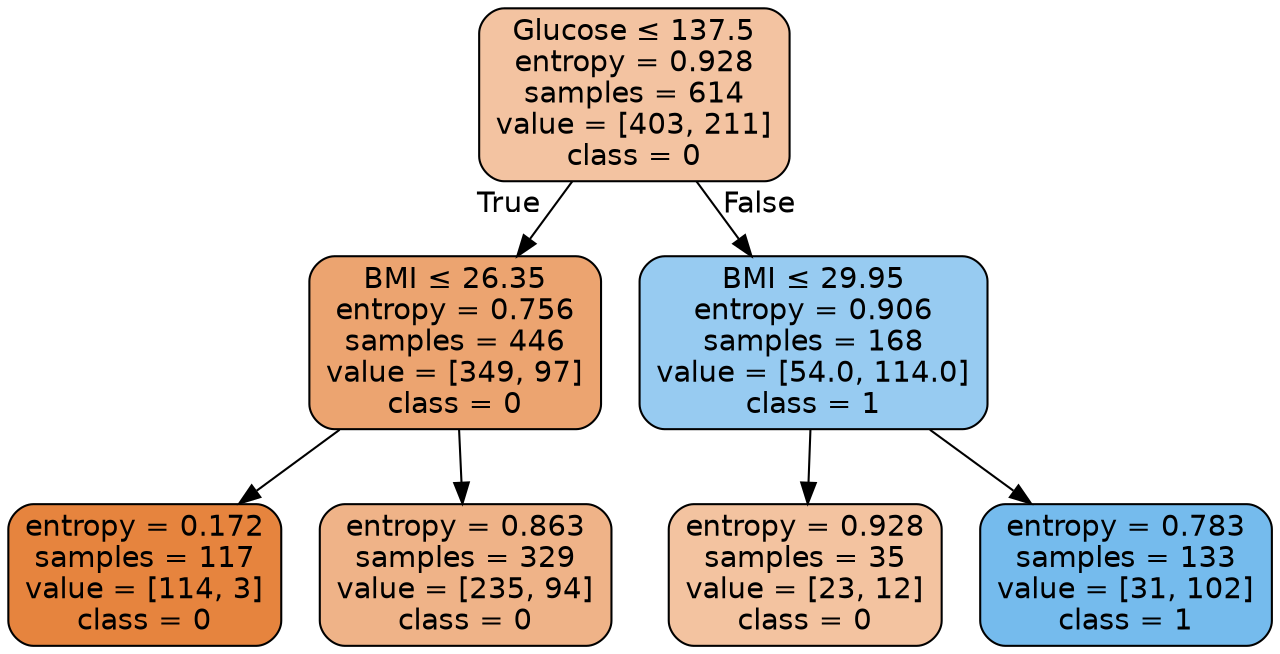 digraph Tree {
node [shape=box, style="filled, rounded", color="black", fontname="helvetica"] ;
edge [fontname="helvetica"] ;
0 [label=<Glucose &le; 137.5<br/>entropy = 0.928<br/>samples = 614<br/>value = [403, 211]<br/>class = 0>, fillcolor="#f3c3a1"] ;
1 [label=<BMI &le; 26.35<br/>entropy = 0.756<br/>samples = 446<br/>value = [349, 97]<br/>class = 0>, fillcolor="#eca470"] ;
0 -> 1 [labeldistance=2.5, labelangle=45, headlabel="True"] ;
2 [label=<entropy = 0.172<br/>samples = 117<br/>value = [114, 3]<br/>class = 0>, fillcolor="#e6843e"] ;
1 -> 2 ;
3 [label=<entropy = 0.863<br/>samples = 329<br/>value = [235, 94]<br/>class = 0>, fillcolor="#efb388"] ;
1 -> 3 ;
4 [label=<BMI &le; 29.95<br/>entropy = 0.906<br/>samples = 168<br/>value = [54.0, 114.0]<br/>class = 1>, fillcolor="#97cbf1"] ;
0 -> 4 [labeldistance=2.5, labelangle=-45, headlabel="False"] ;
5 [label=<entropy = 0.928<br/>samples = 35<br/>value = [23, 12]<br/>class = 0>, fillcolor="#f3c3a0"] ;
4 -> 5 ;
6 [label=<entropy = 0.783<br/>samples = 133<br/>value = [31, 102]<br/>class = 1>, fillcolor="#75bbed"] ;
4 -> 6 ;
}